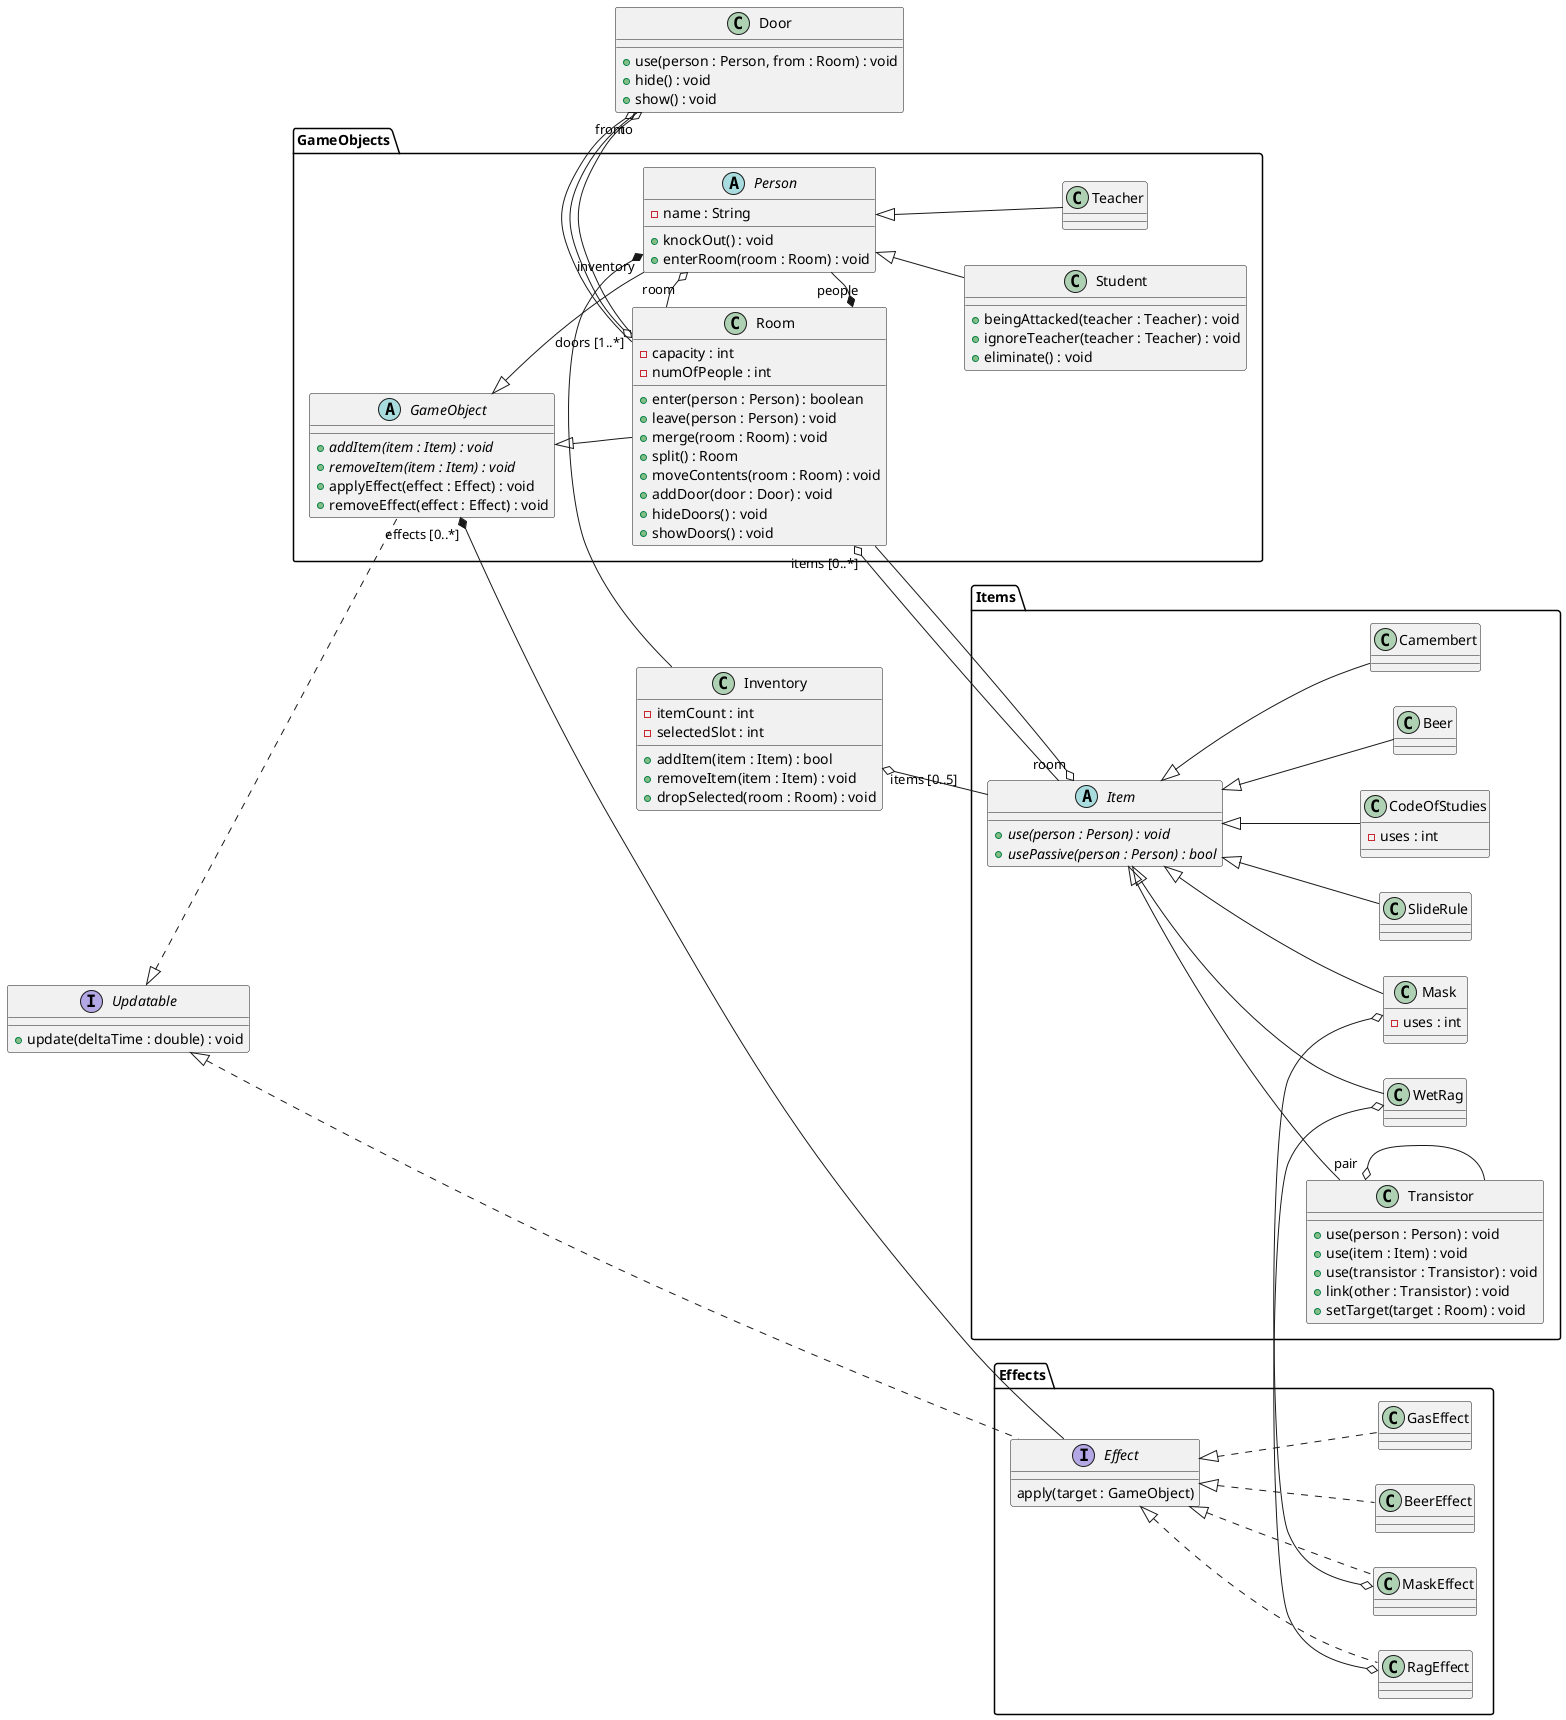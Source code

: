 @startuml effects

left to right direction

interface Updatable {
	+ update(deltaTime : double) : void
}

class Door {
	+ use(person : Person, from : Room) : void
	+ hide() : void
	+ show() : void
}

class Inventory {
	- itemCount : int
	- selectedSlot : int
	+ addItem(item : Item) : bool
	+ removeItem(item : Item) : void
	+ dropSelected(room : Room) : void	
}

package Items {
	abstract Item {
		+ {abstract} use(person : Person) : void
		+ {abstract} usePassive(person : Person) : bool		
	}
	
	class SlideRule
	
	class Transistor {
		+ use(person : Person) : void
		+ use(item : Item) : void
		+ use(transistor : Transistor) : void
		+ link(other : Transistor) : void
		+ setTarget(target : Room) : void
	}
	
	class CodeOfStudies {
		- uses : int
	}
	
	class Beer {
	}
	
	class WetRag {
	}
	
	class Mask {
		- uses : int
	}

	class Camembert {
	}

	together {
		Item <|-- SlideRule
		Item <|-- Transistor
		Item <|-- CodeOfStudies
		Item <|-- Beer
		Item <|-- WetRag
		Item <|-- Mask
		Item <|-- Camembert
	}

	Transistor "pair" o- Transistor
}

package Effects {
	interface Effect {
		apply(target : GameObject)
	}

	class BeerEffect
	class RagEffect
	class GasEffect
	class MaskEffect

	together {
		Effect <|.- BeerEffect
		Effect <|.- RagEffect
		Effect <|.- GasEffect
		Effect <|.- MaskEffect
	}
	
	Updatable <|.- Effect
}

package GameObjects {
	abstract GameObject {
		+ {abstract} addItem(item : Item) : void
		+ {abstract} removeItem(item : Item) : void
		+ applyEffect(effect : Effect) : void
		+ removeEffect(effect : Effect) : void
	}

	abstract Person {
		- name : String
		+ knockOut() : void
		+ enterRoom(room : Room) : void
	}

	class Student {
		+ beingAttacked(teacher : Teacher) : void
		+ ignoreTeacher(teacher : Teacher) : void
		+ eliminate() : void
	}
	class Teacher {
		
	}

	class Room {
		- capacity : int
		- numOfPeople : int
		+ enter(person : Person) : boolean
		+ leave(person : Person) : void
		+ merge(room : Room) : void
		+ split() : Room
		+ moveContents(room : Room) : void
		+ addDoor(door : Door) : void
		+ hideDoors() : void
		+ showDoors() : void
	}
	
	Updatable <|.- GameObject
	GameObject <|-- Person
	GameObject <|-- Room
	Person <|-- Teacher
	Person <|-- Student

	Room "people" *- Person
	Person "room" o- Room
	Room "doors [1..*]" o- Door
	Door "from" o- Room
	Door "to" o- Room
	Person "inventory" *- Inventory
	Inventory "items [0..5]" o-- Item
	GameObject "effects [0..*]" *-- Effect
	Room "items [0..*]" o-- Item
}


Item "room" o-- Room

WetRag o-o RagEffect
Mask o-o MaskEffect
@enduml